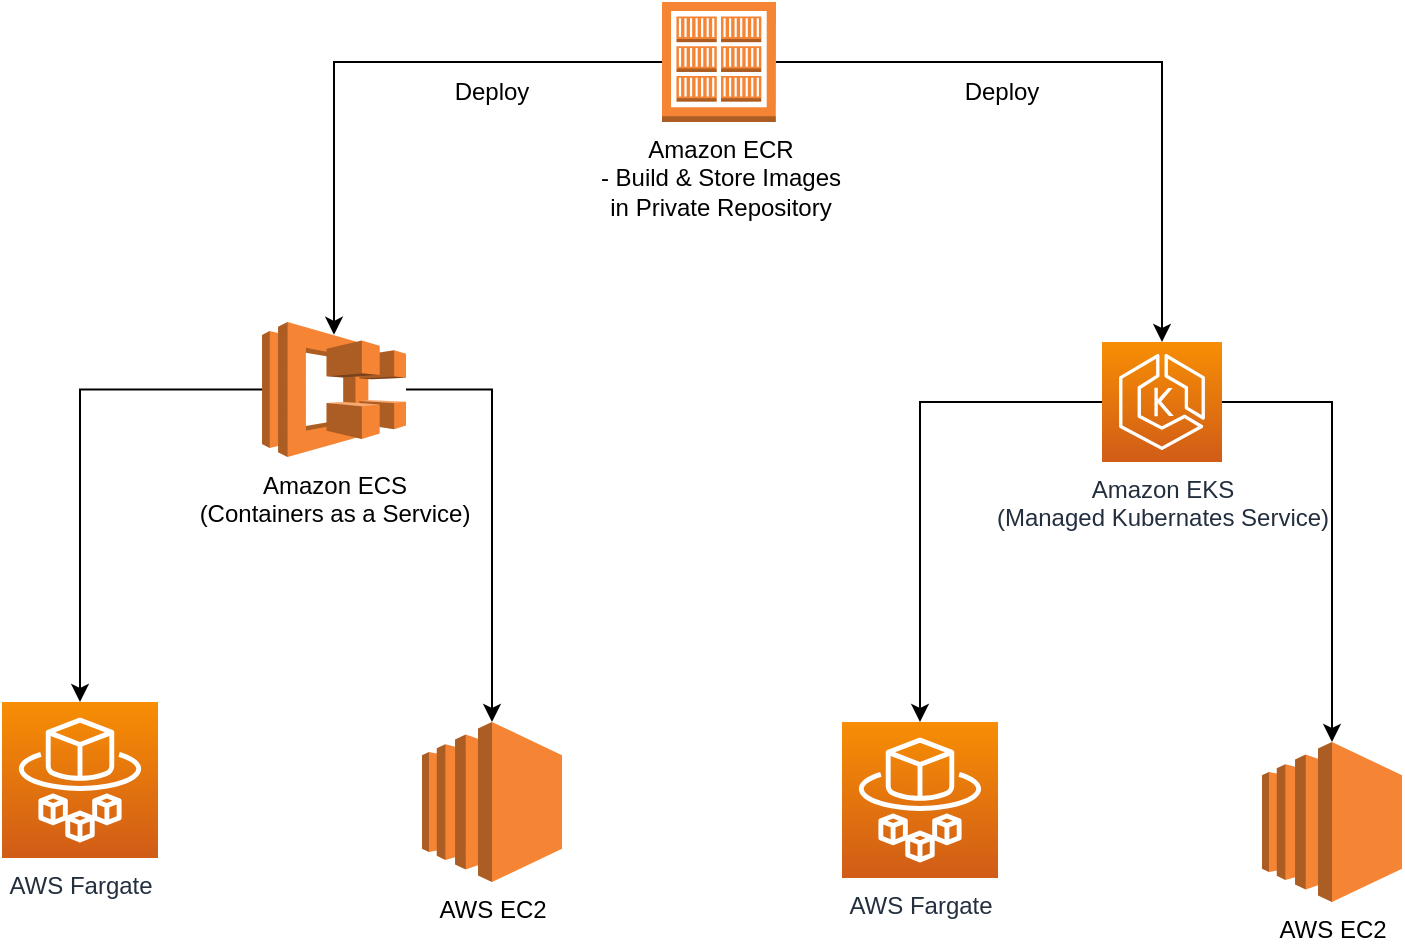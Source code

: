 <mxfile version="20.3.6" type="github">
  <diagram id="mTOb9qU4QQd8e2UjziQf" name="Page-1">
    <mxGraphModel dx="946" dy="526" grid="1" gridSize="10" guides="1" tooltips="1" connect="1" arrows="1" fold="1" page="1" pageScale="1" pageWidth="850" pageHeight="1100" math="0" shadow="0">
      <root>
        <mxCell id="0" />
        <mxCell id="1" parent="0" />
        <mxCell id="APPy_ZFjp7BPFQq9fVt4-1" value="&lt;div&gt;Amazon ECR&lt;/div&gt;&lt;div&gt;- Build &amp;amp; Store Images &lt;br&gt;&lt;/div&gt;&lt;div&gt;in Private Repository&lt;br&gt;&lt;/div&gt;" style="outlineConnect=0;dashed=0;verticalLabelPosition=bottom;verticalAlign=top;align=center;html=1;shape=mxgraph.aws3.ecr_registry;fillColor=#F58534;gradientColor=none;" vertex="1" parent="1">
          <mxGeometry x="370" y="60" width="57" height="60" as="geometry" />
        </mxCell>
        <mxCell id="APPy_ZFjp7BPFQq9fVt4-2" value="&lt;div&gt;Amazon ECS&lt;/div&gt;&lt;div&gt;(Containers as a Service)&lt;br&gt;&lt;/div&gt;" style="outlineConnect=0;dashed=0;verticalLabelPosition=bottom;verticalAlign=top;align=center;html=1;shape=mxgraph.aws3.ecs;fillColor=#F58534;gradientColor=none;" vertex="1" parent="1">
          <mxGeometry x="170" y="220" width="72" height="67.5" as="geometry" />
        </mxCell>
        <mxCell id="APPy_ZFjp7BPFQq9fVt4-3" value="" style="endArrow=classic;html=1;rounded=0;entryX=0.5;entryY=0.095;entryDx=0;entryDy=0;entryPerimeter=0;edgeStyle=orthogonalEdgeStyle;" edge="1" parent="1" source="APPy_ZFjp7BPFQq9fVt4-1" target="APPy_ZFjp7BPFQq9fVt4-2">
          <mxGeometry width="50" height="50" relative="1" as="geometry">
            <mxPoint x="400" y="300" as="sourcePoint" />
            <mxPoint x="450" y="250" as="targetPoint" />
          </mxGeometry>
        </mxCell>
        <mxCell id="APPy_ZFjp7BPFQq9fVt4-4" value="AWS Fargate" style="sketch=0;points=[[0,0,0],[0.25,0,0],[0.5,0,0],[0.75,0,0],[1,0,0],[0,1,0],[0.25,1,0],[0.5,1,0],[0.75,1,0],[1,1,0],[0,0.25,0],[0,0.5,0],[0,0.75,0],[1,0.25,0],[1,0.5,0],[1,0.75,0]];outlineConnect=0;fontColor=#232F3E;gradientColor=#F78E04;gradientDirection=north;fillColor=#D05C17;strokeColor=#ffffff;dashed=0;verticalLabelPosition=bottom;verticalAlign=top;align=center;html=1;fontSize=12;fontStyle=0;aspect=fixed;shape=mxgraph.aws4.resourceIcon;resIcon=mxgraph.aws4.fargate;" vertex="1" parent="1">
          <mxGeometry x="40" y="410" width="78" height="78" as="geometry" />
        </mxCell>
        <mxCell id="APPy_ZFjp7BPFQq9fVt4-5" value="AWS EC2" style="outlineConnect=0;dashed=0;verticalLabelPosition=bottom;verticalAlign=top;align=center;html=1;shape=mxgraph.aws3.ec2;fillColor=#F58534;gradientColor=none;" vertex="1" parent="1">
          <mxGeometry x="250" y="420" width="70" height="80" as="geometry" />
        </mxCell>
        <mxCell id="APPy_ZFjp7BPFQq9fVt4-6" value="" style="endArrow=classic;html=1;rounded=0;exitX=0;exitY=0.5;exitDx=0;exitDy=0;exitPerimeter=0;entryX=0.5;entryY=0;entryDx=0;entryDy=0;entryPerimeter=0;edgeStyle=orthogonalEdgeStyle;" edge="1" parent="1" source="APPy_ZFjp7BPFQq9fVt4-2" target="APPy_ZFjp7BPFQq9fVt4-4">
          <mxGeometry width="50" height="50" relative="1" as="geometry">
            <mxPoint x="400" y="300" as="sourcePoint" />
            <mxPoint x="450" y="250" as="targetPoint" />
          </mxGeometry>
        </mxCell>
        <mxCell id="APPy_ZFjp7BPFQq9fVt4-8" value="&lt;div&gt;Amazon EKS&lt;/div&gt;&lt;div&gt;(Managed Kubernates Service)&lt;br&gt;&lt;/div&gt;" style="sketch=0;points=[[0,0,0],[0.25,0,0],[0.5,0,0],[0.75,0,0],[1,0,0],[0,1,0],[0.25,1,0],[0.5,1,0],[0.75,1,0],[1,1,0],[0,0.25,0],[0,0.5,0],[0,0.75,0],[1,0.25,0],[1,0.5,0],[1,0.75,0]];outlineConnect=0;fontColor=#232F3E;gradientColor=#F78E04;gradientDirection=north;fillColor=#D05C17;strokeColor=#ffffff;dashed=0;verticalLabelPosition=bottom;verticalAlign=top;align=center;html=1;fontSize=12;fontStyle=0;aspect=fixed;shape=mxgraph.aws4.resourceIcon;resIcon=mxgraph.aws4.eks;" vertex="1" parent="1">
          <mxGeometry x="590" y="230" width="60" height="60" as="geometry" />
        </mxCell>
        <mxCell id="APPy_ZFjp7BPFQq9fVt4-9" value="" style="endArrow=classic;html=1;rounded=0;exitX=1;exitY=0.5;exitDx=0;exitDy=0;exitPerimeter=0;entryX=0.5;entryY=0;entryDx=0;entryDy=0;entryPerimeter=0;edgeStyle=orthogonalEdgeStyle;" edge="1" parent="1" source="APPy_ZFjp7BPFQq9fVt4-1" target="APPy_ZFjp7BPFQq9fVt4-8">
          <mxGeometry width="50" height="50" relative="1" as="geometry">
            <mxPoint x="400" y="260" as="sourcePoint" />
            <mxPoint x="450" y="210" as="targetPoint" />
          </mxGeometry>
        </mxCell>
        <mxCell id="APPy_ZFjp7BPFQq9fVt4-10" value="Deploy" style="text;html=1;strokeColor=none;fillColor=none;align=center;verticalAlign=middle;whiteSpace=wrap;rounded=0;" vertex="1" parent="1">
          <mxGeometry x="255" y="90" width="60" height="30" as="geometry" />
        </mxCell>
        <mxCell id="APPy_ZFjp7BPFQq9fVt4-11" value="Deploy" style="text;html=1;strokeColor=none;fillColor=none;align=center;verticalAlign=middle;whiteSpace=wrap;rounded=0;" vertex="1" parent="1">
          <mxGeometry x="510" y="90" width="60" height="30" as="geometry" />
        </mxCell>
        <mxCell id="APPy_ZFjp7BPFQq9fVt4-12" value="" style="endArrow=classic;html=1;rounded=0;entryX=0.5;entryY=0;entryDx=0;entryDy=0;entryPerimeter=0;edgeStyle=orthogonalEdgeStyle;" edge="1" parent="1" source="APPy_ZFjp7BPFQq9fVt4-2" target="APPy_ZFjp7BPFQq9fVt4-5">
          <mxGeometry width="50" height="50" relative="1" as="geometry">
            <mxPoint x="400" y="350" as="sourcePoint" />
            <mxPoint x="450" y="300" as="targetPoint" />
          </mxGeometry>
        </mxCell>
        <mxCell id="APPy_ZFjp7BPFQq9fVt4-13" value="AWS Fargate" style="sketch=0;points=[[0,0,0],[0.25,0,0],[0.5,0,0],[0.75,0,0],[1,0,0],[0,1,0],[0.25,1,0],[0.5,1,0],[0.75,1,0],[1,1,0],[0,0.25,0],[0,0.5,0],[0,0.75,0],[1,0.25,0],[1,0.5,0],[1,0.75,0]];outlineConnect=0;fontColor=#232F3E;gradientColor=#F78E04;gradientDirection=north;fillColor=#D05C17;strokeColor=#ffffff;dashed=0;verticalLabelPosition=bottom;verticalAlign=top;align=center;html=1;fontSize=12;fontStyle=0;aspect=fixed;shape=mxgraph.aws4.resourceIcon;resIcon=mxgraph.aws4.fargate;" vertex="1" parent="1">
          <mxGeometry x="460" y="420" width="78" height="78" as="geometry" />
        </mxCell>
        <mxCell id="APPy_ZFjp7BPFQq9fVt4-14" value="AWS EC2" style="outlineConnect=0;dashed=0;verticalLabelPosition=bottom;verticalAlign=top;align=center;html=1;shape=mxgraph.aws3.ec2;fillColor=#F58534;gradientColor=none;" vertex="1" parent="1">
          <mxGeometry x="670" y="430" width="70" height="80" as="geometry" />
        </mxCell>
        <mxCell id="APPy_ZFjp7BPFQq9fVt4-15" value="" style="endArrow=classic;html=1;rounded=0;exitX=0;exitY=0.5;exitDx=0;exitDy=0;exitPerimeter=0;entryX=0.5;entryY=0;entryDx=0;entryDy=0;entryPerimeter=0;edgeStyle=orthogonalEdgeStyle;" edge="1" parent="1" target="APPy_ZFjp7BPFQq9fVt4-13" source="APPy_ZFjp7BPFQq9fVt4-8">
          <mxGeometry width="50" height="50" relative="1" as="geometry">
            <mxPoint x="590" y="263.75" as="sourcePoint" />
            <mxPoint x="870" y="260" as="targetPoint" />
          </mxGeometry>
        </mxCell>
        <mxCell id="APPy_ZFjp7BPFQq9fVt4-16" value="" style="endArrow=classic;html=1;rounded=0;entryX=0.5;entryY=0;entryDx=0;entryDy=0;entryPerimeter=0;edgeStyle=orthogonalEdgeStyle;exitX=1;exitY=0.5;exitDx=0;exitDy=0;exitPerimeter=0;" edge="1" parent="1" target="APPy_ZFjp7BPFQq9fVt4-14" source="APPy_ZFjp7BPFQq9fVt4-8">
          <mxGeometry width="50" height="50" relative="1" as="geometry">
            <mxPoint x="662" y="263.8" as="sourcePoint" />
            <mxPoint x="870" y="310" as="targetPoint" />
          </mxGeometry>
        </mxCell>
      </root>
    </mxGraphModel>
  </diagram>
</mxfile>
